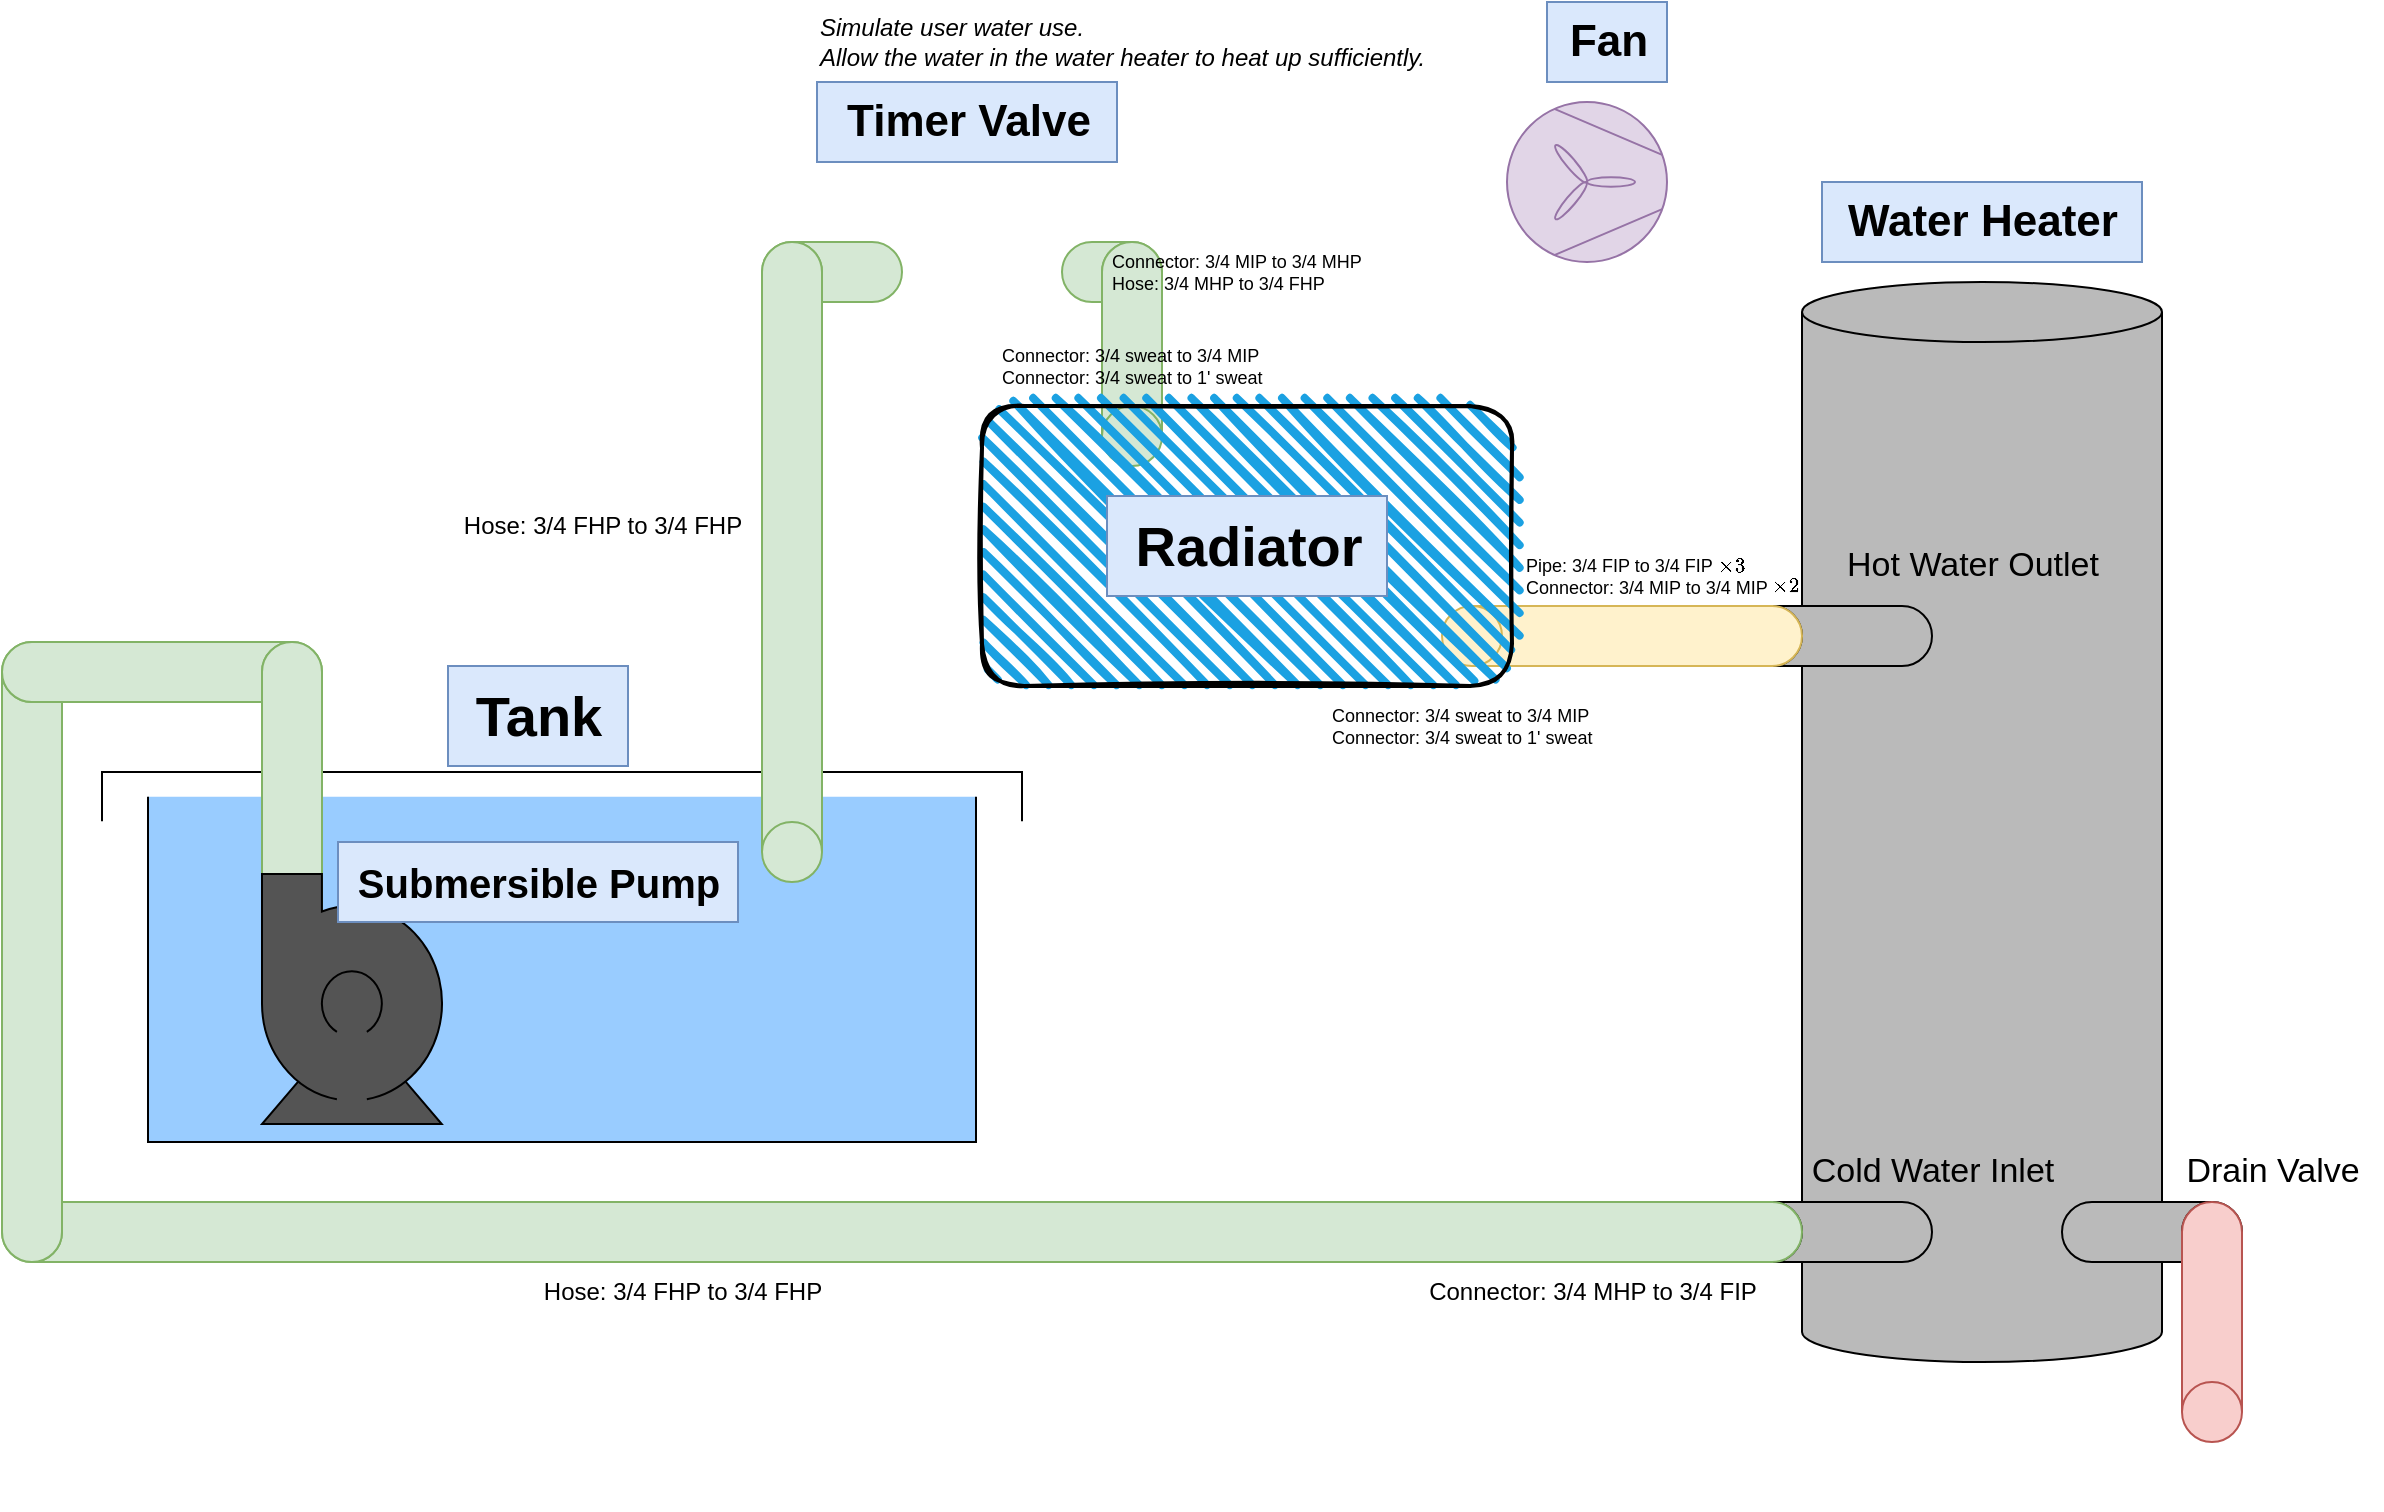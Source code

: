 <mxfile version="22.1.5" type="github">
  <diagram name="Page-1" id="lstI_QHoVGvQYEMmkvc0">
    <mxGraphModel dx="2924" dy="2210" grid="1" gridSize="10" guides="1" tooltips="1" connect="1" arrows="1" fold="1" page="1" pageScale="1" pageWidth="850" pageHeight="1100" math="1" shadow="0">
      <root>
        <mxCell id="0" />
        <mxCell id="1" parent="0" />
        <mxCell id="PmdY9xDrZt-xPDeDsAh8-1" value="" style="shape=cylinder3;whiteSpace=wrap;html=1;boundedLbl=1;backgroundOutline=1;size=15;fillColor=#BABABA;" vertex="1" parent="1">
          <mxGeometry x="490" y="50" width="180" height="540" as="geometry" />
        </mxCell>
        <mxCell id="PmdY9xDrZt-xPDeDsAh8-3" value="" style="shape=cylinder3;whiteSpace=wrap;html=1;boundedLbl=1;backgroundOutline=1;size=15;direction=north;fillColor=#bababa;" vertex="1" parent="1">
          <mxGeometry x="460" y="510" width="95" height="30" as="geometry" />
        </mxCell>
        <mxCell id="PmdY9xDrZt-xPDeDsAh8-39" value="" style="shape=cylinder3;whiteSpace=wrap;html=1;boundedLbl=1;backgroundOutline=1;size=15;direction=north;fillColor=#d5e8d4;strokeColor=#82b366;" vertex="1" parent="1">
          <mxGeometry x="-410" y="510" width="900" height="30" as="geometry" />
        </mxCell>
        <mxCell id="PmdY9xDrZt-xPDeDsAh8-38" value="" style="shape=cylinder3;whiteSpace=wrap;html=1;boundedLbl=1;backgroundOutline=1;size=15;direction=east;fillColor=#d5e8d4;strokeColor=#82b366;" vertex="1" parent="1">
          <mxGeometry x="-410" y="230" width="30" height="310" as="geometry" />
        </mxCell>
        <mxCell id="PmdY9xDrZt-xPDeDsAh8-37" value="" style="shape=cylinder3;whiteSpace=wrap;html=1;boundedLbl=1;backgroundOutline=1;size=15;direction=south;fillColor=#d5e8d4;strokeColor=#82b366;" vertex="1" parent="1">
          <mxGeometry x="-410" y="230" width="160" height="30" as="geometry" />
        </mxCell>
        <mxCell id="PmdY9xDrZt-xPDeDsAh8-29" value="" style="shape=image;html=1;verticalAlign=top;verticalLabelPosition=bottom;labelBackgroundColor=#ffffff;imageAspect=0;aspect=fixed;image=https://cdn2.iconfinder.com/data/icons/crystalproject/128x128/devices/pipe.png;strokeColor=default;align=center;fontFamily=Helvetica;fontSize=12;fontColor=default;fillColor=default;" vertex="1" parent="1">
          <mxGeometry x="20" y="-26" width="120" height="120" as="geometry" />
        </mxCell>
        <mxCell id="PmdY9xDrZt-xPDeDsAh8-28" value="" style="shape=cylinder3;whiteSpace=wrap;html=1;boundedLbl=1;backgroundOutline=1;size=15;direction=south;fillColor=#d5e8d4;strokeColor=#82b366;" vertex="1" parent="1">
          <mxGeometry x="120" y="30" width="50" height="30" as="geometry" />
        </mxCell>
        <mxCell id="PmdY9xDrZt-xPDeDsAh8-26" value="" style="shape=cylinder3;whiteSpace=wrap;html=1;boundedLbl=1;backgroundOutline=1;size=15;direction=west;fillColor=#d5e8d4;strokeColor=#82b366;" vertex="1" parent="1">
          <mxGeometry x="140" y="30" width="30" height="112" as="geometry" />
        </mxCell>
        <mxCell id="PmdY9xDrZt-xPDeDsAh8-4" value="" style="shape=cylinder3;whiteSpace=wrap;html=1;boundedLbl=1;backgroundOutline=1;size=15;direction=south;fillColor=#bababa;" vertex="1" parent="1">
          <mxGeometry x="620" y="510" width="90" height="30" as="geometry" />
        </mxCell>
        <mxCell id="PmdY9xDrZt-xPDeDsAh8-7" value="Cold Water Inlet" style="text;html=1;align=center;verticalAlign=middle;resizable=0;points=[];autosize=1;strokeColor=none;fillColor=none;fontSize=17;fontFamily=Helvetica;fontColor=default;fontStyle=0" vertex="1" parent="1">
          <mxGeometry x="485" y="480" width="140" height="30" as="geometry" />
        </mxCell>
        <mxCell id="PmdY9xDrZt-xPDeDsAh8-8" value="Drain Valve" style="text;html=1;align=center;verticalAlign=middle;resizable=0;points=[];autosize=1;strokeColor=none;fillColor=none;fontSize=17;fontFamily=Helvetica;fontColor=default;fontStyle=0" vertex="1" parent="1">
          <mxGeometry x="670" y="480" width="110" height="30" as="geometry" />
        </mxCell>
        <mxCell id="PmdY9xDrZt-xPDeDsAh8-9" value="" style="shape=cylinder3;whiteSpace=wrap;html=1;boundedLbl=1;backgroundOutline=1;size=15;direction=west;fillColor=#f8cecc;strokeColor=#b85450;" vertex="1" parent="1">
          <mxGeometry x="680" y="510" width="30" height="120" as="geometry" />
        </mxCell>
        <mxCell id="PmdY9xDrZt-xPDeDsAh8-10" value="Hot Water Outlet" style="text;html=1;align=center;verticalAlign=middle;resizable=0;points=[];autosize=1;strokeColor=none;fillColor=none;fontSize=17;fontFamily=Helvetica;fontColor=default;" vertex="1" parent="1">
          <mxGeometry x="500" y="177" width="150" height="30" as="geometry" />
        </mxCell>
        <mxCell id="PmdY9xDrZt-xPDeDsAh8-16" value="" style="shape=mxgraph.pid.vessels.tank_(covered);html=1;pointerEvents=1;align=center;verticalLabelPosition=bottom;verticalAlign=top;dashed=0;strokeColor=default;fontFamily=Helvetica;fontSize=12;fontColor=default;fillColor=#99CCFF;" vertex="1" parent="1">
          <mxGeometry x="-360" y="295" width="460" height="185" as="geometry" />
        </mxCell>
        <mxCell id="PmdY9xDrZt-xPDeDsAh8-17" value="" style="shape=image;html=1;verticalAlign=top;verticalLabelPosition=bottom;labelBackgroundColor=#ffffff;imageAspect=0;aspect=fixed;image=https://cdn1.iconfinder.com/data/icons/unicons-line-vol-6/24/water-128.png;strokeColor=default;align=center;fontFamily=Helvetica;fontSize=12;fontColor=default;fillColor=default;" vertex="1" parent="1">
          <mxGeometry x="-130" y="366" width="100" height="100" as="geometry" />
        </mxCell>
        <mxCell id="PmdY9xDrZt-xPDeDsAh8-18" value="" style="shape=image;html=1;verticalAlign=top;verticalLabelPosition=bottom;labelBackgroundColor=#ffffff;imageAspect=0;aspect=fixed;image=https://cdn1.iconfinder.com/data/icons/unicons-line-vol-6/24/water-128.png;strokeColor=default;align=center;fontFamily=Helvetica;fontSize=12;fontColor=default;fillColor=default;" vertex="1" parent="1">
          <mxGeometry x="-30" y="366" width="100" height="100" as="geometry" />
        </mxCell>
        <mxCell id="PmdY9xDrZt-xPDeDsAh8-21" value="" style="shape=image;html=1;verticalAlign=top;verticalLabelPosition=bottom;labelBackgroundColor=#ffffff;imageAspect=0;aspect=fixed;image=https://cdn1.iconfinder.com/data/icons/ionicons-outline-vol-2/512/water-outline-128.png;strokeColor=default;align=center;fontFamily=Helvetica;fontSize=12;fontColor=default;fillColor=default;" vertex="1" parent="1">
          <mxGeometry x="-27" y="356" width="24" height="24" as="geometry" />
        </mxCell>
        <mxCell id="PmdY9xDrZt-xPDeDsAh8-31" value="" style="shape=image;html=1;verticalAlign=top;verticalLabelPosition=bottom;labelBackgroundColor=#ffffff;imageAspect=0;aspect=fixed;image=https://cdn0.iconfinder.com/data/icons/google-material-design-3-0/48/ic_av_timer_48px-128.png;strokeColor=default;align=center;fontFamily=Helvetica;fontSize=12;fontColor=default;fillColor=default;" vertex="1" parent="1">
          <mxGeometry x="87.5" y="-10" width="32.5" height="32.5" as="geometry" />
        </mxCell>
        <mxCell id="PmdY9xDrZt-xPDeDsAh8-32" value="" style="shape=cylinder3;whiteSpace=wrap;html=1;boundedLbl=1;backgroundOutline=1;size=15;direction=north;fillColor=#d5e8d4;strokeColor=#82b366;" vertex="1" parent="1">
          <mxGeometry x="-30" y="30" width="70" height="30" as="geometry" />
        </mxCell>
        <mxCell id="PmdY9xDrZt-xPDeDsAh8-33" value="" style="shape=cylinder3;whiteSpace=wrap;html=1;boundedLbl=1;backgroundOutline=1;size=15;direction=west;fillColor=#d5e8d4;strokeColor=#82b366;" vertex="1" parent="1">
          <mxGeometry x="-30" y="30" width="30" height="320" as="geometry" />
        </mxCell>
        <mxCell id="PmdY9xDrZt-xPDeDsAh8-36" value="" style="shape=cylinder3;whiteSpace=wrap;html=1;boundedLbl=1;backgroundOutline=1;size=15;direction=west;fillColor=#d5e8d4;strokeColor=#82b366;" vertex="1" parent="1">
          <mxGeometry x="-280" y="230" width="30" height="150" as="geometry" />
        </mxCell>
        <mxCell id="PmdY9xDrZt-xPDeDsAh8-13" value="" style="shape=mxgraph.pid.pumps.centrifugal_pump_2;html=1;pointerEvents=1;align=center;verticalLabelPosition=bottom;verticalAlign=top;dashed=0;strokeColor=default;fontFamily=Helvetica;fontSize=12;fontColor=default;fillColor=#545454;" vertex="1" parent="1">
          <mxGeometry x="-280" y="346" width="93" height="125" as="geometry" />
        </mxCell>
        <mxCell id="PmdY9xDrZt-xPDeDsAh8-19" value="" style="shape=image;html=1;verticalAlign=top;verticalLabelPosition=bottom;labelBackgroundColor=#ffffff;imageAspect=0;aspect=fixed;image=https://cdn1.iconfinder.com/data/icons/unicons-line-vol-6/24/water-128.png;strokeColor=default;align=center;fontFamily=Helvetica;fontSize=12;fontColor=default;fillColor=default;" vertex="1" parent="1">
          <mxGeometry x="-230" y="366" width="100" height="100" as="geometry" />
        </mxCell>
        <mxCell id="PmdY9xDrZt-xPDeDsAh8-20" value="" style="shape=image;html=1;verticalAlign=top;verticalLabelPosition=bottom;labelBackgroundColor=#ffffff;imageAspect=0;aspect=fixed;image=https://cdn1.iconfinder.com/data/icons/unicons-line-vol-6/24/water-128.png;strokeColor=default;align=center;fontFamily=Helvetica;fontSize=12;fontColor=default;fillColor=default;" vertex="1" parent="1">
          <mxGeometry x="-330" y="366" width="100" height="100" as="geometry" />
        </mxCell>
        <mxCell id="PmdY9xDrZt-xPDeDsAh8-40" value="" style="shape=image;html=1;verticalAlign=top;verticalLabelPosition=bottom;labelBackgroundColor=#ffffff;imageAspect=0;aspect=fixed;image=https://cdn1.iconfinder.com/data/icons/ionicons-outline-vol-2/512/water-outline-128.png;strokeColor=default;align=center;fontFamily=Helvetica;fontSize=12;fontColor=default;fillColor=default;" vertex="1" parent="1">
          <mxGeometry x="683" y="640" width="24" height="24" as="geometry" />
        </mxCell>
        <mxCell id="PmdY9xDrZt-xPDeDsAh8-46" value="Connector: 3/4 sweat to 3/4 MIP&lt;br style=&quot;font-size: 9px;&quot;&gt;Connector: 3/4 sweat to 1&#39; sweat" style="text;html=1;align=left;verticalAlign=middle;resizable=0;points=[];autosize=1;strokeColor=none;fillColor=none;fontSize=9;fontFamily=Helvetica;fontColor=default;" vertex="1" parent="1">
          <mxGeometry x="87.5" y="72" width="150" height="40" as="geometry" />
        </mxCell>
        <mxCell id="PmdY9xDrZt-xPDeDsAh8-47" value="Connector: 3/4 MIP to 3/4 MHP&lt;br style=&quot;font-size: 9px;&quot;&gt;Hose: 3/4 MHP to 3/4 FHP" style="text;html=1;align=left;verticalAlign=middle;resizable=0;points=[];autosize=1;strokeColor=none;fillColor=none;fontSize=9;fontFamily=Helvetica;fontColor=default;" vertex="1" parent="1">
          <mxGeometry x="142.5" y="25" width="150" height="40" as="geometry" />
        </mxCell>
        <mxCell id="PmdY9xDrZt-xPDeDsAh8-49" value="Timer Valve" style="text;html=1;align=center;verticalAlign=middle;resizable=0;points=[];autosize=1;strokeColor=#6c8ebf;fillColor=#dae8fc;fontSize=22;fontFamily=Helvetica;fontStyle=1" vertex="1" parent="1">
          <mxGeometry x="-2.5" y="-50" width="150" height="40" as="geometry" />
        </mxCell>
        <mxCell id="PmdY9xDrZt-xPDeDsAh8-50" value="Hose: 3/4 FHP to 3/4 FHP" style="text;html=1;align=center;verticalAlign=middle;resizable=0;points=[];autosize=1;strokeColor=none;fillColor=none;fontSize=12;fontFamily=Helvetica;fontColor=default;" vertex="1" parent="1">
          <mxGeometry x="-190" y="157" width="160" height="30" as="geometry" />
        </mxCell>
        <mxCell id="PmdY9xDrZt-xPDeDsAh8-51" value="Hose: 3/4 FHP to 3/4 FHP" style="text;html=1;align=center;verticalAlign=middle;resizable=0;points=[];autosize=1;strokeColor=none;fillColor=none;fontSize=12;fontFamily=Helvetica;fontColor=default;" vertex="1" parent="1">
          <mxGeometry x="-150" y="540" width="160" height="30" as="geometry" />
        </mxCell>
        <mxCell id="PmdY9xDrZt-xPDeDsAh8-52" value="Connector: 3/4 MHP to 3/4 FIP" style="text;html=1;align=center;verticalAlign=middle;resizable=0;points=[];autosize=1;strokeColor=none;fillColor=none;fontSize=12;fontFamily=Helvetica;fontColor=default;" vertex="1" parent="1">
          <mxGeometry x="290" y="540" width="190" height="30" as="geometry" />
        </mxCell>
        <mxCell id="PmdY9xDrZt-xPDeDsAh8-54" value="" style="verticalLabelPosition=bottom;outlineConnect=0;align=center;dashed=0;html=1;verticalAlign=top;shape=mxgraph.pid2misc.fan;fanType=common;strokeColor=#9673a6;fontFamily=Helvetica;fontSize=12;fillColor=#e1d5e7;" vertex="1" parent="1">
          <mxGeometry x="342.5" y="-40" width="80" height="80" as="geometry" />
        </mxCell>
        <mxCell id="PmdY9xDrZt-xPDeDsAh8-55" value="Fan" style="text;html=1;align=center;verticalAlign=middle;resizable=0;points=[];autosize=1;strokeColor=#6c8ebf;fillColor=#dae8fc;fontSize=22;fontFamily=Helvetica;fontStyle=1" vertex="1" parent="1">
          <mxGeometry x="362.5" y="-90" width="60" height="40" as="geometry" />
        </mxCell>
        <mxCell id="PmdY9xDrZt-xPDeDsAh8-57" value="" style="shape=image;html=1;verticalAlign=top;verticalLabelPosition=bottom;labelBackgroundColor=#ffffff;imageAspect=0;aspect=fixed;image=https://cdn1.iconfinder.com/data/icons/unicons-line-vol-6/24/wind-128.png;strokeColor=default;align=center;fontFamily=Helvetica;fontSize=12;fontColor=default;fillColor=default;rotation=110;" vertex="1" parent="1">
          <mxGeometry x="320" y="40" width="70" height="70" as="geometry" />
        </mxCell>
        <mxCell id="PmdY9xDrZt-xPDeDsAh8-58" value="" style="shape=cylinder3;whiteSpace=wrap;html=1;boundedLbl=1;backgroundOutline=1;size=15;direction=north;fillColor=#bababa;" vertex="1" parent="1">
          <mxGeometry x="460" y="212" width="95" height="30" as="geometry" />
        </mxCell>
        <mxCell id="PmdY9xDrZt-xPDeDsAh8-2" value="" style="shape=cylinder3;whiteSpace=wrap;html=1;boundedLbl=1;backgroundOutline=1;size=15;direction=north;fillColor=#fff2cc;strokeColor=#d6b656;" vertex="1" parent="1">
          <mxGeometry x="310" y="212" width="180" height="30" as="geometry" />
        </mxCell>
        <mxCell id="PmdY9xDrZt-xPDeDsAh8-23" value="" style="rounded=1;whiteSpace=wrap;html=1;strokeWidth=2;fillWeight=4;hachureGap=8;hachureAngle=45;fillColor=#1ba1e2;sketch=1;strokeColor=default;align=center;verticalAlign=middle;fontFamily=Helvetica;fontSize=12;fontColor=default;" vertex="1" parent="1">
          <mxGeometry x="80" y="112" width="265" height="140" as="geometry" />
        </mxCell>
        <mxCell id="PmdY9xDrZt-xPDeDsAh8-24" value="Radiator" style="text;html=1;align=center;verticalAlign=middle;resizable=0;points=[];autosize=1;strokeColor=#6c8ebf;fillColor=#dae8fc;fontSize=28;fontFamily=Helvetica;fontStyle=1" vertex="1" parent="1">
          <mxGeometry x="142.5" y="157" width="140" height="50" as="geometry" />
        </mxCell>
        <mxCell id="PmdY9xDrZt-xPDeDsAh8-59" value="Submersible Pump" style="text;html=1;align=center;verticalAlign=middle;resizable=0;points=[];autosize=1;strokeColor=#6c8ebf;fillColor=#dae8fc;fontSize=20;fontFamily=Helvetica;fontStyle=1" vertex="1" parent="1">
          <mxGeometry x="-242" y="330" width="200" height="40" as="geometry" />
        </mxCell>
        <mxCell id="PmdY9xDrZt-xPDeDsAh8-60" value="Tank" style="text;html=1;align=center;verticalAlign=middle;resizable=0;points=[];autosize=1;strokeColor=#6c8ebf;fillColor=#dae8fc;fontSize=28;fontFamily=Helvetica;fontStyle=1" vertex="1" parent="1">
          <mxGeometry x="-187" y="242" width="90" height="50" as="geometry" />
        </mxCell>
        <mxCell id="PmdY9xDrZt-xPDeDsAh8-61" value="Water Heater" style="text;html=1;align=center;verticalAlign=middle;resizable=0;points=[];autosize=1;strokeColor=#6c8ebf;fillColor=#dae8fc;fontSize=22;fontFamily=Helvetica;fontStyle=1" vertex="1" parent="1">
          <mxGeometry x="500" width="160" height="40" as="geometry" />
        </mxCell>
        <mxCell id="PmdY9xDrZt-xPDeDsAh8-42" value="Pipe: 3/4 FIP to 3/4 FIP \(\times 3\)&lt;br style=&quot;font-size: 9px;&quot;&gt;Connector: 3/4 MIP to 3/4 MIP&amp;nbsp;\(\times 2\)" style="text;html=1;align=left;verticalAlign=middle;resizable=0;points=[];autosize=1;strokeColor=none;fillColor=none;fontSize=9;fontFamily=Helvetica;fontColor=default;" vertex="1" parent="1">
          <mxGeometry x="350" y="177" width="190" height="40" as="geometry" />
        </mxCell>
        <mxCell id="PmdY9xDrZt-xPDeDsAh8-43" value="Connector: 3/4 sweat to 3/4 MIP&lt;br style=&quot;font-size: 9px;&quot;&gt;Connector: 3/4 sweat to 1&#39; sweat" style="text;html=1;align=left;verticalAlign=middle;resizable=0;points=[];autosize=1;strokeColor=none;fillColor=none;fontSize=9;fontFamily=Helvetica;fontColor=default;" vertex="1" parent="1">
          <mxGeometry x="252.5" y="252" width="150" height="40" as="geometry" />
        </mxCell>
        <mxCell id="PmdY9xDrZt-xPDeDsAh8-63" value="Simulate user water use.&lt;br&gt;Allow the water in the water heater to heat up sufficiently." style="text;html=1;align=left;verticalAlign=middle;resizable=0;points=[];autosize=1;strokeColor=none;fillColor=none;fontSize=12;fontFamily=Helvetica;fontColor=default;fontStyle=2" vertex="1" parent="1">
          <mxGeometry x="-3" y="-90" width="330" height="40" as="geometry" />
        </mxCell>
      </root>
    </mxGraphModel>
  </diagram>
</mxfile>
